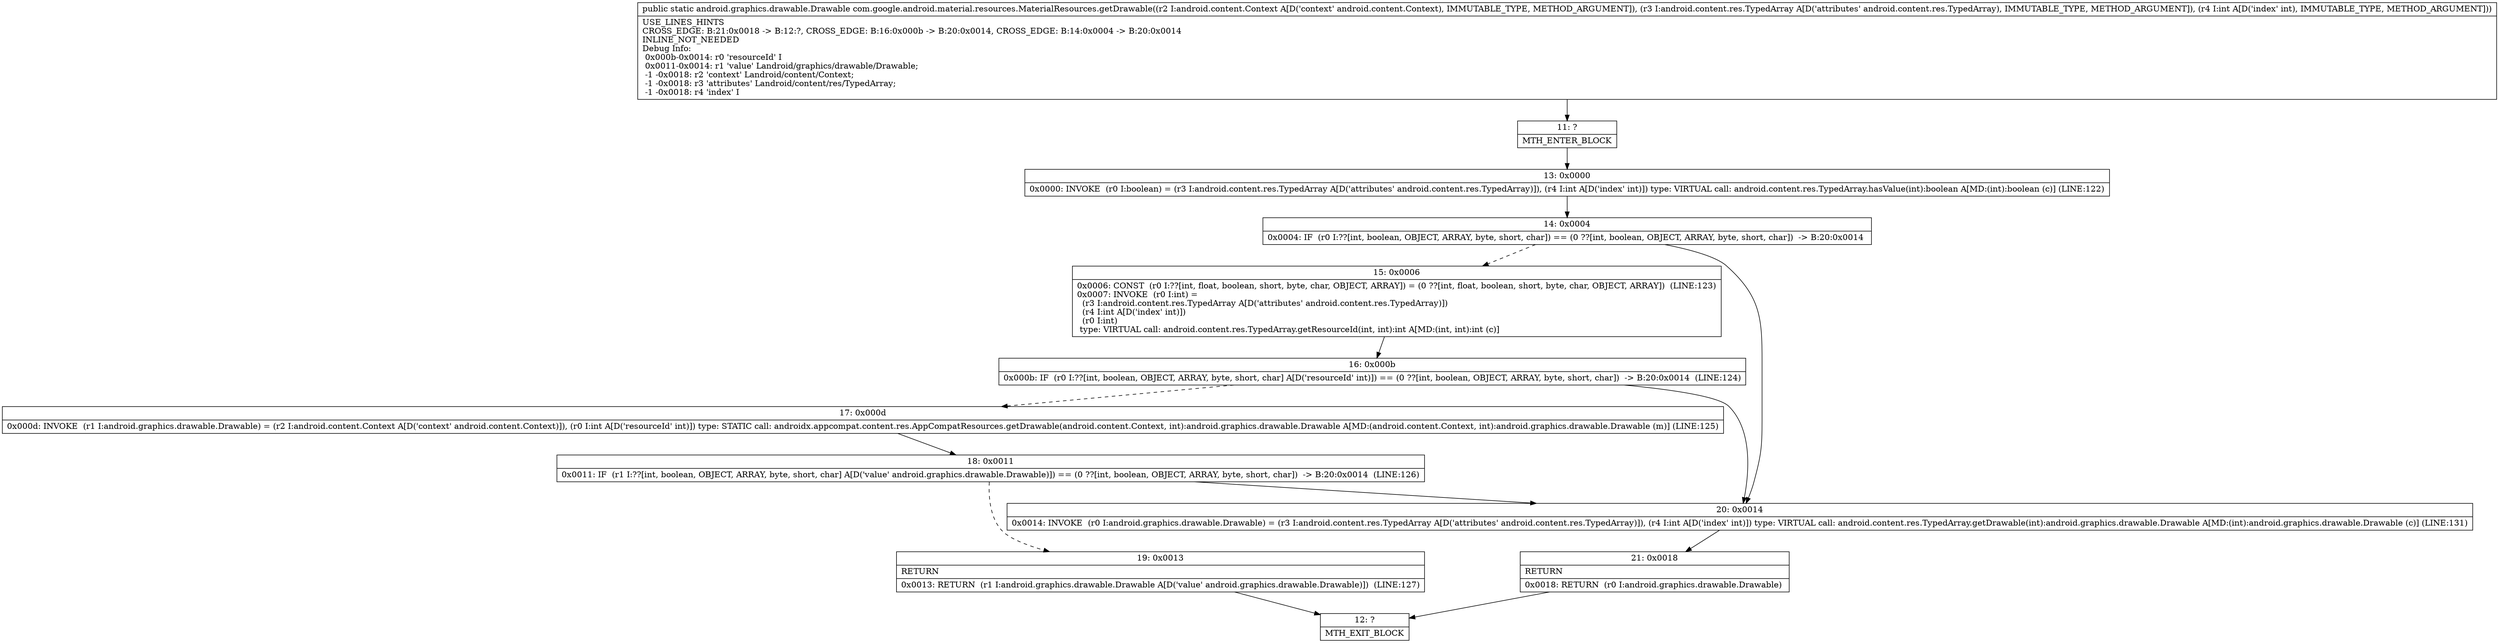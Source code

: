 digraph "CFG forcom.google.android.material.resources.MaterialResources.getDrawable(Landroid\/content\/Context;Landroid\/content\/res\/TypedArray;I)Landroid\/graphics\/drawable\/Drawable;" {
Node_11 [shape=record,label="{11\:\ ?|MTH_ENTER_BLOCK\l}"];
Node_13 [shape=record,label="{13\:\ 0x0000|0x0000: INVOKE  (r0 I:boolean) = (r3 I:android.content.res.TypedArray A[D('attributes' android.content.res.TypedArray)]), (r4 I:int A[D('index' int)]) type: VIRTUAL call: android.content.res.TypedArray.hasValue(int):boolean A[MD:(int):boolean (c)] (LINE:122)\l}"];
Node_14 [shape=record,label="{14\:\ 0x0004|0x0004: IF  (r0 I:??[int, boolean, OBJECT, ARRAY, byte, short, char]) == (0 ??[int, boolean, OBJECT, ARRAY, byte, short, char])  \-\> B:20:0x0014 \l}"];
Node_15 [shape=record,label="{15\:\ 0x0006|0x0006: CONST  (r0 I:??[int, float, boolean, short, byte, char, OBJECT, ARRAY]) = (0 ??[int, float, boolean, short, byte, char, OBJECT, ARRAY])  (LINE:123)\l0x0007: INVOKE  (r0 I:int) = \l  (r3 I:android.content.res.TypedArray A[D('attributes' android.content.res.TypedArray)])\l  (r4 I:int A[D('index' int)])\l  (r0 I:int)\l type: VIRTUAL call: android.content.res.TypedArray.getResourceId(int, int):int A[MD:(int, int):int (c)]\l}"];
Node_16 [shape=record,label="{16\:\ 0x000b|0x000b: IF  (r0 I:??[int, boolean, OBJECT, ARRAY, byte, short, char] A[D('resourceId' int)]) == (0 ??[int, boolean, OBJECT, ARRAY, byte, short, char])  \-\> B:20:0x0014  (LINE:124)\l}"];
Node_17 [shape=record,label="{17\:\ 0x000d|0x000d: INVOKE  (r1 I:android.graphics.drawable.Drawable) = (r2 I:android.content.Context A[D('context' android.content.Context)]), (r0 I:int A[D('resourceId' int)]) type: STATIC call: androidx.appcompat.content.res.AppCompatResources.getDrawable(android.content.Context, int):android.graphics.drawable.Drawable A[MD:(android.content.Context, int):android.graphics.drawable.Drawable (m)] (LINE:125)\l}"];
Node_18 [shape=record,label="{18\:\ 0x0011|0x0011: IF  (r1 I:??[int, boolean, OBJECT, ARRAY, byte, short, char] A[D('value' android.graphics.drawable.Drawable)]) == (0 ??[int, boolean, OBJECT, ARRAY, byte, short, char])  \-\> B:20:0x0014  (LINE:126)\l}"];
Node_19 [shape=record,label="{19\:\ 0x0013|RETURN\l|0x0013: RETURN  (r1 I:android.graphics.drawable.Drawable A[D('value' android.graphics.drawable.Drawable)])  (LINE:127)\l}"];
Node_12 [shape=record,label="{12\:\ ?|MTH_EXIT_BLOCK\l}"];
Node_20 [shape=record,label="{20\:\ 0x0014|0x0014: INVOKE  (r0 I:android.graphics.drawable.Drawable) = (r3 I:android.content.res.TypedArray A[D('attributes' android.content.res.TypedArray)]), (r4 I:int A[D('index' int)]) type: VIRTUAL call: android.content.res.TypedArray.getDrawable(int):android.graphics.drawable.Drawable A[MD:(int):android.graphics.drawable.Drawable (c)] (LINE:131)\l}"];
Node_21 [shape=record,label="{21\:\ 0x0018|RETURN\l|0x0018: RETURN  (r0 I:android.graphics.drawable.Drawable) \l}"];
MethodNode[shape=record,label="{public static android.graphics.drawable.Drawable com.google.android.material.resources.MaterialResources.getDrawable((r2 I:android.content.Context A[D('context' android.content.Context), IMMUTABLE_TYPE, METHOD_ARGUMENT]), (r3 I:android.content.res.TypedArray A[D('attributes' android.content.res.TypedArray), IMMUTABLE_TYPE, METHOD_ARGUMENT]), (r4 I:int A[D('index' int), IMMUTABLE_TYPE, METHOD_ARGUMENT]))  | USE_LINES_HINTS\lCROSS_EDGE: B:21:0x0018 \-\> B:12:?, CROSS_EDGE: B:16:0x000b \-\> B:20:0x0014, CROSS_EDGE: B:14:0x0004 \-\> B:20:0x0014\lINLINE_NOT_NEEDED\lDebug Info:\l  0x000b\-0x0014: r0 'resourceId' I\l  0x0011\-0x0014: r1 'value' Landroid\/graphics\/drawable\/Drawable;\l  \-1 \-0x0018: r2 'context' Landroid\/content\/Context;\l  \-1 \-0x0018: r3 'attributes' Landroid\/content\/res\/TypedArray;\l  \-1 \-0x0018: r4 'index' I\l}"];
MethodNode -> Node_11;Node_11 -> Node_13;
Node_13 -> Node_14;
Node_14 -> Node_15[style=dashed];
Node_14 -> Node_20;
Node_15 -> Node_16;
Node_16 -> Node_17[style=dashed];
Node_16 -> Node_20;
Node_17 -> Node_18;
Node_18 -> Node_19[style=dashed];
Node_18 -> Node_20;
Node_19 -> Node_12;
Node_20 -> Node_21;
Node_21 -> Node_12;
}

